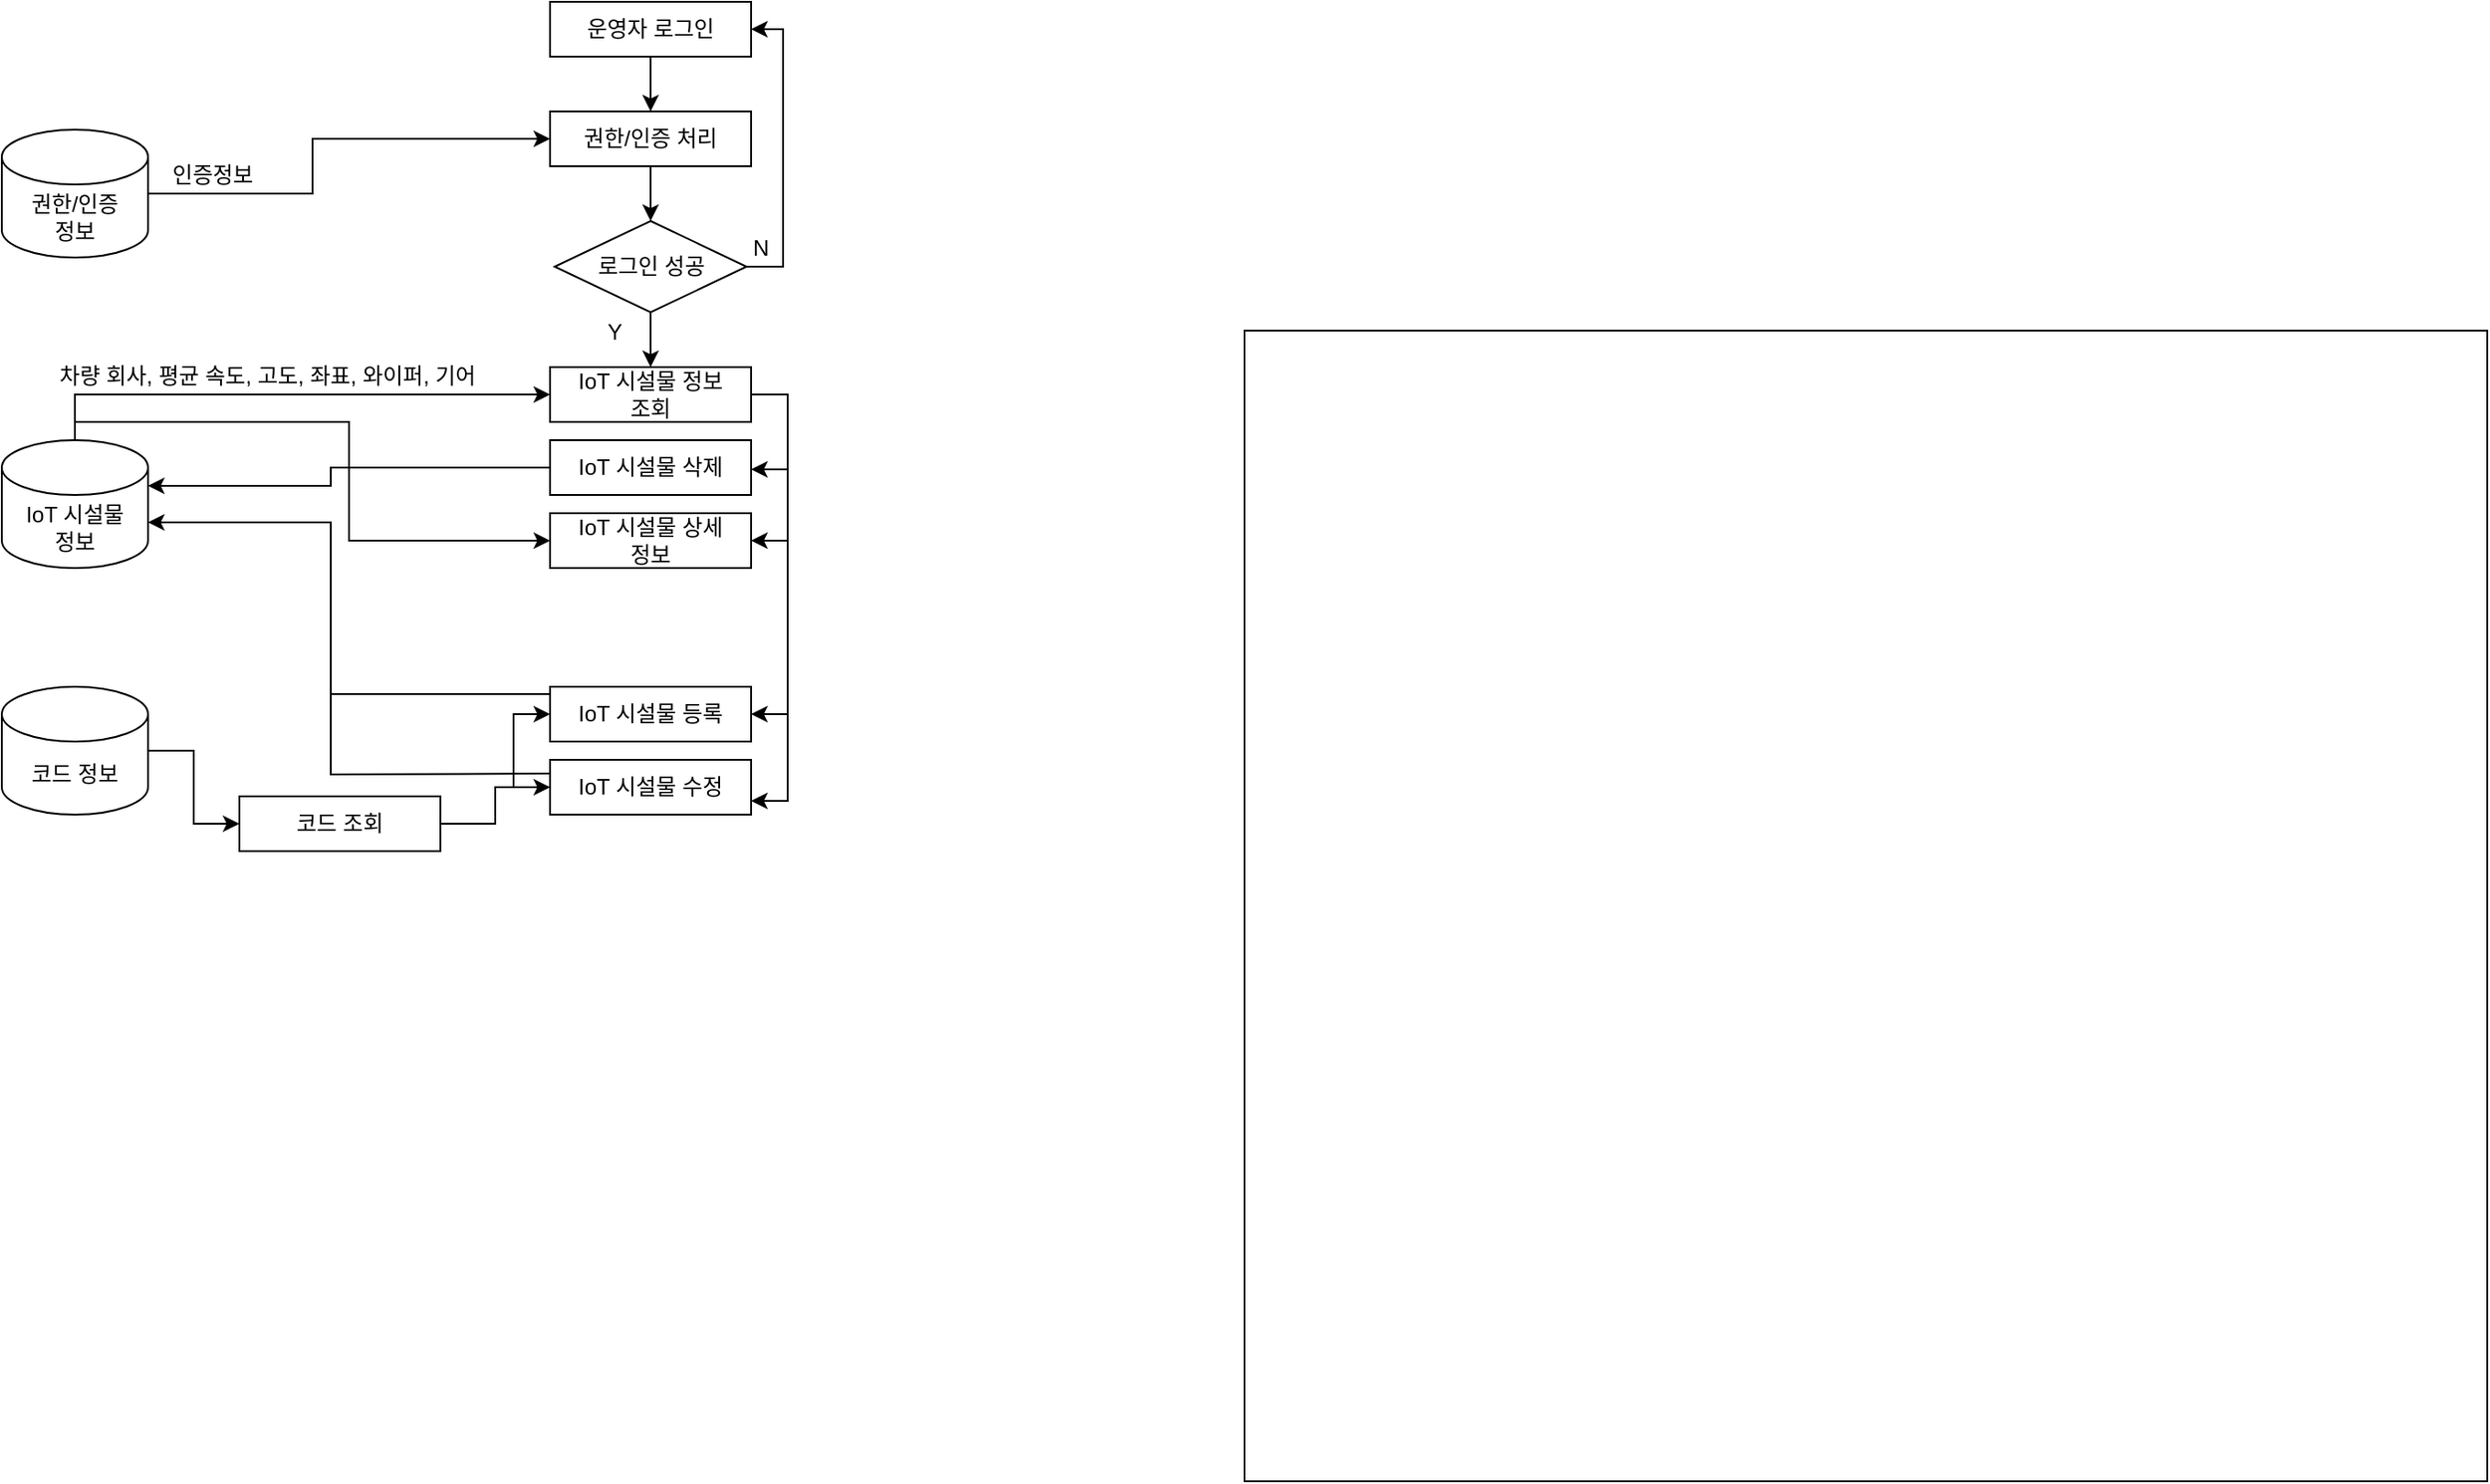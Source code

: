 <mxfile version="20.6.2" type="github">
  <diagram id="C5RBs43oDa-KdzZeNtuy" name="Page-1">
    <mxGraphModel dx="1728" dy="1111" grid="1" gridSize="10" guides="1" tooltips="1" connect="1" arrows="1" fold="1" page="1" pageScale="1" pageWidth="827" pageHeight="1169" math="0" shadow="0">
      <root>
        <mxCell id="WIyWlLk6GJQsqaUBKTNV-0" />
        <mxCell id="WIyWlLk6GJQsqaUBKTNV-1" parent="WIyWlLk6GJQsqaUBKTNV-0" />
        <mxCell id="dXCsXWzUOnE5lSZDAf7W-0" value="" style="rounded=0;whiteSpace=wrap;html=1;" parent="WIyWlLk6GJQsqaUBKTNV-1" vertex="1">
          <mxGeometry x="650" y="300" width="680" height="630" as="geometry" />
        </mxCell>
        <mxCell id="dXCsXWzUOnE5lSZDAf7W-1" value="권한/인증&lt;br&gt;정보" style="shape=cylinder3;whiteSpace=wrap;html=1;boundedLbl=1;backgroundOutline=1;size=15;" parent="WIyWlLk6GJQsqaUBKTNV-1" vertex="1">
          <mxGeometry x="-30" y="190" width="80" height="70" as="geometry" />
        </mxCell>
        <mxCell id="dXCsXWzUOnE5lSZDAf7W-2" value="운영자 로그인" style="rounded=0;whiteSpace=wrap;html=1;" parent="WIyWlLk6GJQsqaUBKTNV-1" vertex="1">
          <mxGeometry x="270" y="120" width="110" height="30" as="geometry" />
        </mxCell>
        <mxCell id="dXCsXWzUOnE5lSZDAf7W-3" value="권한/인증 처리" style="rounded=0;whiteSpace=wrap;html=1;" parent="WIyWlLk6GJQsqaUBKTNV-1" vertex="1">
          <mxGeometry x="270" y="180" width="110" height="30" as="geometry" />
        </mxCell>
        <mxCell id="dXCsXWzUOnE5lSZDAf7W-13" value="" style="edgeStyle=orthogonalEdgeStyle;rounded=0;orthogonalLoop=1;jettySize=auto;html=1;entryX=1;entryY=0.5;entryDx=0;entryDy=0;exitX=1;exitY=0.5;exitDx=0;exitDy=0;" parent="WIyWlLk6GJQsqaUBKTNV-1" source="dXCsXWzUOnE5lSZDAf7W-4" target="dXCsXWzUOnE5lSZDAf7W-2" edge="1">
          <mxGeometry relative="1" as="geometry">
            <mxPoint x="420" y="140" as="targetPoint" />
          </mxGeometry>
        </mxCell>
        <mxCell id="dXCsXWzUOnE5lSZDAf7W-4" value="로그인 성공" style="rhombus;whiteSpace=wrap;html=1;" parent="WIyWlLk6GJQsqaUBKTNV-1" vertex="1">
          <mxGeometry x="272.5" y="240" width="105" height="50" as="geometry" />
        </mxCell>
        <mxCell id="dXCsXWzUOnE5lSZDAf7W-7" value="" style="edgeStyle=elbowEdgeStyle;elbow=horizontal;endArrow=classic;html=1;rounded=0;entryX=0;entryY=0.5;entryDx=0;entryDy=0;exitX=1;exitY=0.5;exitDx=0;exitDy=0;exitPerimeter=0;" parent="WIyWlLk6GJQsqaUBKTNV-1" source="dXCsXWzUOnE5lSZDAf7W-1" target="dXCsXWzUOnE5lSZDAf7W-3" edge="1">
          <mxGeometry width="50" height="50" relative="1" as="geometry">
            <mxPoint x="110" y="210" as="sourcePoint" />
            <mxPoint x="160" y="160" as="targetPoint" />
            <Array as="points">
              <mxPoint x="140" y="240" />
            </Array>
          </mxGeometry>
        </mxCell>
        <mxCell id="dXCsXWzUOnE5lSZDAf7W-8" value="인증정보" style="text;html=1;resizable=0;autosize=1;align=center;verticalAlign=middle;points=[];fillColor=none;strokeColor=none;rounded=0;" parent="WIyWlLk6GJQsqaUBKTNV-1" vertex="1">
          <mxGeometry x="50" y="200" width="70" height="30" as="geometry" />
        </mxCell>
        <mxCell id="dXCsXWzUOnE5lSZDAf7W-9" value="" style="endArrow=classic;html=1;rounded=0;exitX=0.5;exitY=1;exitDx=0;exitDy=0;entryX=0.5;entryY=0;entryDx=0;entryDy=0;" parent="WIyWlLk6GJQsqaUBKTNV-1" source="dXCsXWzUOnE5lSZDAf7W-2" target="dXCsXWzUOnE5lSZDAf7W-3" edge="1">
          <mxGeometry width="50" height="50" relative="1" as="geometry">
            <mxPoint x="260" y="230" as="sourcePoint" />
            <mxPoint x="310" y="180" as="targetPoint" />
          </mxGeometry>
        </mxCell>
        <mxCell id="dXCsXWzUOnE5lSZDAf7W-10" value="" style="endArrow=classic;html=1;rounded=0;entryX=0.5;entryY=0;entryDx=0;entryDy=0;exitX=0.5;exitY=1;exitDx=0;exitDy=0;" parent="WIyWlLk6GJQsqaUBKTNV-1" source="dXCsXWzUOnE5lSZDAf7W-3" target="dXCsXWzUOnE5lSZDAf7W-4" edge="1">
          <mxGeometry width="50" height="50" relative="1" as="geometry">
            <mxPoint x="260" y="230" as="sourcePoint" />
            <mxPoint x="310" y="180" as="targetPoint" />
          </mxGeometry>
        </mxCell>
        <mxCell id="dXCsXWzUOnE5lSZDAf7W-11" value="" style="endArrow=classic;html=1;rounded=0;exitX=0.5;exitY=1;exitDx=0;exitDy=0;" parent="WIyWlLk6GJQsqaUBKTNV-1" source="dXCsXWzUOnE5lSZDAf7W-4" edge="1">
          <mxGeometry width="50" height="50" relative="1" as="geometry">
            <mxPoint x="260" y="230" as="sourcePoint" />
            <mxPoint x="325" y="320" as="targetPoint" />
          </mxGeometry>
        </mxCell>
        <mxCell id="dXCsXWzUOnE5lSZDAf7W-14" value="N" style="text;html=1;resizable=0;autosize=1;align=center;verticalAlign=middle;points=[];fillColor=none;strokeColor=none;rounded=0;" parent="WIyWlLk6GJQsqaUBKTNV-1" vertex="1">
          <mxGeometry x="370" y="240" width="30" height="30" as="geometry" />
        </mxCell>
        <mxCell id="dXCsXWzUOnE5lSZDAf7W-16" value="Y" style="text;html=1;align=center;verticalAlign=middle;resizable=0;points=[];autosize=1;strokeColor=none;fillColor=none;" parent="WIyWlLk6GJQsqaUBKTNV-1" vertex="1">
          <mxGeometry x="290" y="286" width="30" height="30" as="geometry" />
        </mxCell>
        <mxCell id="f4TcHpoUOfBV6E7hm2ab-18" value="" style="edgeStyle=orthogonalEdgeStyle;rounded=0;orthogonalLoop=1;jettySize=auto;html=1;endArrow=classic;endFill=1;entryX=1;entryY=0.75;entryDx=0;entryDy=0;" edge="1" parent="WIyWlLk6GJQsqaUBKTNV-1" source="dXCsXWzUOnE5lSZDAf7W-19" target="f4TcHpoUOfBV6E7hm2ab-2">
          <mxGeometry relative="1" as="geometry">
            <mxPoint x="515" y="335" as="targetPoint" />
            <Array as="points">
              <mxPoint x="400" y="335" />
              <mxPoint x="400" y="558" />
            </Array>
          </mxGeometry>
        </mxCell>
        <mxCell id="dXCsXWzUOnE5lSZDAf7W-19" value="IoT 시설물 정보 &lt;br&gt;조회" style="rounded=0;whiteSpace=wrap;html=1;" parent="WIyWlLk6GJQsqaUBKTNV-1" vertex="1">
          <mxGeometry x="270" y="320" width="110" height="30" as="geometry" />
        </mxCell>
        <mxCell id="JHsoXekGntLmaK2EYn77-10" value="" style="edgeStyle=orthogonalEdgeStyle;rounded=0;orthogonalLoop=1;jettySize=auto;html=1;entryX=0;entryY=0.5;entryDx=0;entryDy=0;" parent="WIyWlLk6GJQsqaUBKTNV-1" source="dXCsXWzUOnE5lSZDAf7W-117" target="dXCsXWzUOnE5lSZDAf7W-19" edge="1">
          <mxGeometry relative="1" as="geometry">
            <Array as="points">
              <mxPoint x="10" y="335" />
            </Array>
          </mxGeometry>
        </mxCell>
        <mxCell id="f4TcHpoUOfBV6E7hm2ab-14" value="" style="edgeStyle=orthogonalEdgeStyle;rounded=0;orthogonalLoop=1;jettySize=auto;html=1;endArrow=classic;endFill=1;entryX=0;entryY=0.5;entryDx=0;entryDy=0;" edge="1" parent="WIyWlLk6GJQsqaUBKTNV-1" target="JHsoXekGntLmaK2EYn77-34">
          <mxGeometry relative="1" as="geometry">
            <mxPoint x="10" y="350" as="sourcePoint" />
            <mxPoint x="170" y="395" as="targetPoint" />
            <Array as="points">
              <mxPoint x="160" y="350" />
              <mxPoint x="160" y="415" />
            </Array>
          </mxGeometry>
        </mxCell>
        <mxCell id="dXCsXWzUOnE5lSZDAf7W-117" value="IoT 시설물&lt;br&gt;정보" style="shape=cylinder3;whiteSpace=wrap;html=1;boundedLbl=1;backgroundOutline=1;size=15;" parent="WIyWlLk6GJQsqaUBKTNV-1" vertex="1">
          <mxGeometry x="-30" y="360" width="80" height="70" as="geometry" />
        </mxCell>
        <mxCell id="f4TcHpoUOfBV6E7hm2ab-15" value="" style="edgeStyle=orthogonalEdgeStyle;rounded=0;orthogonalLoop=1;jettySize=auto;html=1;endArrow=classic;endFill=1;entryX=1;entryY=0;entryDx=0;entryDy=25;entryPerimeter=0;" edge="1" parent="WIyWlLk6GJQsqaUBKTNV-1" source="JHsoXekGntLmaK2EYn77-1" target="dXCsXWzUOnE5lSZDAf7W-117">
          <mxGeometry relative="1" as="geometry">
            <Array as="points">
              <mxPoint x="150" y="375" />
              <mxPoint x="150" y="385" />
            </Array>
          </mxGeometry>
        </mxCell>
        <mxCell id="JHsoXekGntLmaK2EYn77-1" value="IoT 시설물 삭제" style="rounded=0;whiteSpace=wrap;html=1;" parent="WIyWlLk6GJQsqaUBKTNV-1" vertex="1">
          <mxGeometry x="270" y="360" width="110" height="30" as="geometry" />
        </mxCell>
        <mxCell id="f4TcHpoUOfBV6E7hm2ab-6" value="" style="edgeStyle=orthogonalEdgeStyle;rounded=0;orthogonalLoop=1;jettySize=auto;html=1;" edge="1" parent="WIyWlLk6GJQsqaUBKTNV-1" source="JHsoXekGntLmaK2EYn77-6" target="f4TcHpoUOfBV6E7hm2ab-2">
          <mxGeometry relative="1" as="geometry" />
        </mxCell>
        <mxCell id="JHsoXekGntLmaK2EYn77-6" value="코드 조회" style="rounded=0;whiteSpace=wrap;html=1;" parent="WIyWlLk6GJQsqaUBKTNV-1" vertex="1">
          <mxGeometry x="100" y="555" width="110" height="30" as="geometry" />
        </mxCell>
        <mxCell id="JHsoXekGntLmaK2EYn77-34" value="IoT 시설물 상세 &lt;br&gt;정보" style="rounded=0;whiteSpace=wrap;html=1;" parent="WIyWlLk6GJQsqaUBKTNV-1" vertex="1">
          <mxGeometry x="270" y="400" width="110" height="30" as="geometry" />
        </mxCell>
        <mxCell id="f4TcHpoUOfBV6E7hm2ab-4" value="" style="edgeStyle=orthogonalEdgeStyle;rounded=0;orthogonalLoop=1;jettySize=auto;html=1;" edge="1" parent="WIyWlLk6GJQsqaUBKTNV-1" source="JHsoXekGntLmaK2EYn77-48" target="JHsoXekGntLmaK2EYn77-6">
          <mxGeometry relative="1" as="geometry" />
        </mxCell>
        <mxCell id="JHsoXekGntLmaK2EYn77-48" value="코드 정보" style="shape=cylinder3;whiteSpace=wrap;html=1;boundedLbl=1;backgroundOutline=1;size=15;" parent="WIyWlLk6GJQsqaUBKTNV-1" vertex="1">
          <mxGeometry x="-30" y="495" width="80" height="70" as="geometry" />
        </mxCell>
        <mxCell id="f4TcHpoUOfBV6E7hm2ab-11" value="" style="edgeStyle=orthogonalEdgeStyle;rounded=0;orthogonalLoop=1;jettySize=auto;html=1;endArrow=none;endFill=0;" edge="1" parent="WIyWlLk6GJQsqaUBKTNV-1">
          <mxGeometry relative="1" as="geometry">
            <mxPoint x="270" y="499" as="sourcePoint" />
            <mxPoint x="150" y="499" as="targetPoint" />
          </mxGeometry>
        </mxCell>
        <mxCell id="f4TcHpoUOfBV6E7hm2ab-1" value="IoT 시설물 등록" style="rounded=0;whiteSpace=wrap;html=1;" vertex="1" parent="WIyWlLk6GJQsqaUBKTNV-1">
          <mxGeometry x="270" y="495" width="110" height="30" as="geometry" />
        </mxCell>
        <mxCell id="f4TcHpoUOfBV6E7hm2ab-7" style="edgeStyle=orthogonalEdgeStyle;rounded=0;orthogonalLoop=1;jettySize=auto;html=1;exitX=0;exitY=0.5;exitDx=0;exitDy=0;entryX=0;entryY=0.5;entryDx=0;entryDy=0;" edge="1" parent="WIyWlLk6GJQsqaUBKTNV-1" source="f4TcHpoUOfBV6E7hm2ab-2" target="f4TcHpoUOfBV6E7hm2ab-1">
          <mxGeometry relative="1" as="geometry" />
        </mxCell>
        <mxCell id="f4TcHpoUOfBV6E7hm2ab-2" value="IoT 시설물 수정" style="rounded=0;whiteSpace=wrap;html=1;" vertex="1" parent="WIyWlLk6GJQsqaUBKTNV-1">
          <mxGeometry x="270" y="535" width="110" height="30" as="geometry" />
        </mxCell>
        <mxCell id="f4TcHpoUOfBV6E7hm2ab-3" value="차량 회사, 평균 속도, 고도, 좌표, 와이퍼, 기어" style="text;html=1;resizable=0;autosize=1;align=center;verticalAlign=middle;points=[];fillColor=none;strokeColor=none;rounded=0;" vertex="1" parent="WIyWlLk6GJQsqaUBKTNV-1">
          <mxGeometry x="-20" y="310" width="270" height="30" as="geometry" />
        </mxCell>
        <mxCell id="f4TcHpoUOfBV6E7hm2ab-9" value="" style="endArrow=classic;html=1;rounded=0;exitX=0;exitY=0.25;exitDx=0;exitDy=0;entryX=1;entryY=0;entryDx=0;entryDy=45;entryPerimeter=0;" edge="1" parent="WIyWlLk6GJQsqaUBKTNV-1" source="f4TcHpoUOfBV6E7hm2ab-2" target="dXCsXWzUOnE5lSZDAf7W-117">
          <mxGeometry width="50" height="50" relative="1" as="geometry">
            <mxPoint x="140" y="420" as="sourcePoint" />
            <mxPoint x="190" y="370" as="targetPoint" />
            <Array as="points">
              <mxPoint x="150" y="543" />
              <mxPoint x="150" y="405" />
            </Array>
          </mxGeometry>
        </mxCell>
        <mxCell id="f4TcHpoUOfBV6E7hm2ab-19" value="" style="endArrow=classic;html=1;rounded=0;entryX=1;entryY=0.5;entryDx=0;entryDy=0;" edge="1" parent="WIyWlLk6GJQsqaUBKTNV-1" target="f4TcHpoUOfBV6E7hm2ab-1">
          <mxGeometry width="50" height="50" relative="1" as="geometry">
            <mxPoint x="400" y="510" as="sourcePoint" />
            <mxPoint x="240" y="370" as="targetPoint" />
          </mxGeometry>
        </mxCell>
        <mxCell id="f4TcHpoUOfBV6E7hm2ab-20" value="" style="endArrow=classic;html=1;rounded=0;entryX=1;entryY=0.5;entryDx=0;entryDy=0;" edge="1" parent="WIyWlLk6GJQsqaUBKTNV-1">
          <mxGeometry width="50" height="50" relative="1" as="geometry">
            <mxPoint x="400" y="376" as="sourcePoint" />
            <mxPoint x="380" y="376" as="targetPoint" />
          </mxGeometry>
        </mxCell>
        <mxCell id="f4TcHpoUOfBV6E7hm2ab-21" value="" style="endArrow=classic;html=1;rounded=0;entryX=1;entryY=0.5;entryDx=0;entryDy=0;" edge="1" parent="WIyWlLk6GJQsqaUBKTNV-1">
          <mxGeometry width="50" height="50" relative="1" as="geometry">
            <mxPoint x="400" y="415" as="sourcePoint" />
            <mxPoint x="380" y="415" as="targetPoint" />
          </mxGeometry>
        </mxCell>
      </root>
    </mxGraphModel>
  </diagram>
</mxfile>
